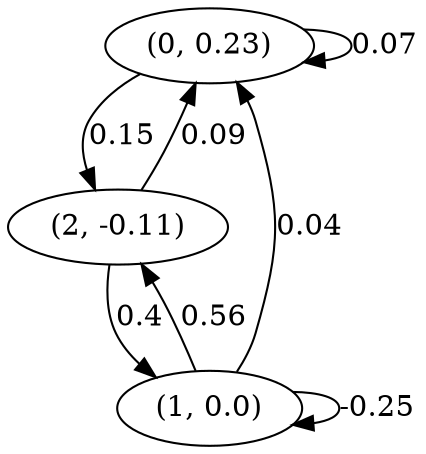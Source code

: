 digraph {
    0 [ label = "(0, 0.23)" ]
    1 [ label = "(1, 0.0)" ]
    2 [ label = "(2, -0.11)" ]
    0 -> 0 [ label = "0.07" ]
    1 -> 1 [ label = "-0.25" ]
    1 -> 0 [ label = "0.04" ]
    2 -> 0 [ label = "0.09" ]
    2 -> 1 [ label = "0.4" ]
    0 -> 2 [ label = "0.15" ]
    1 -> 2 [ label = "0.56" ]
}

